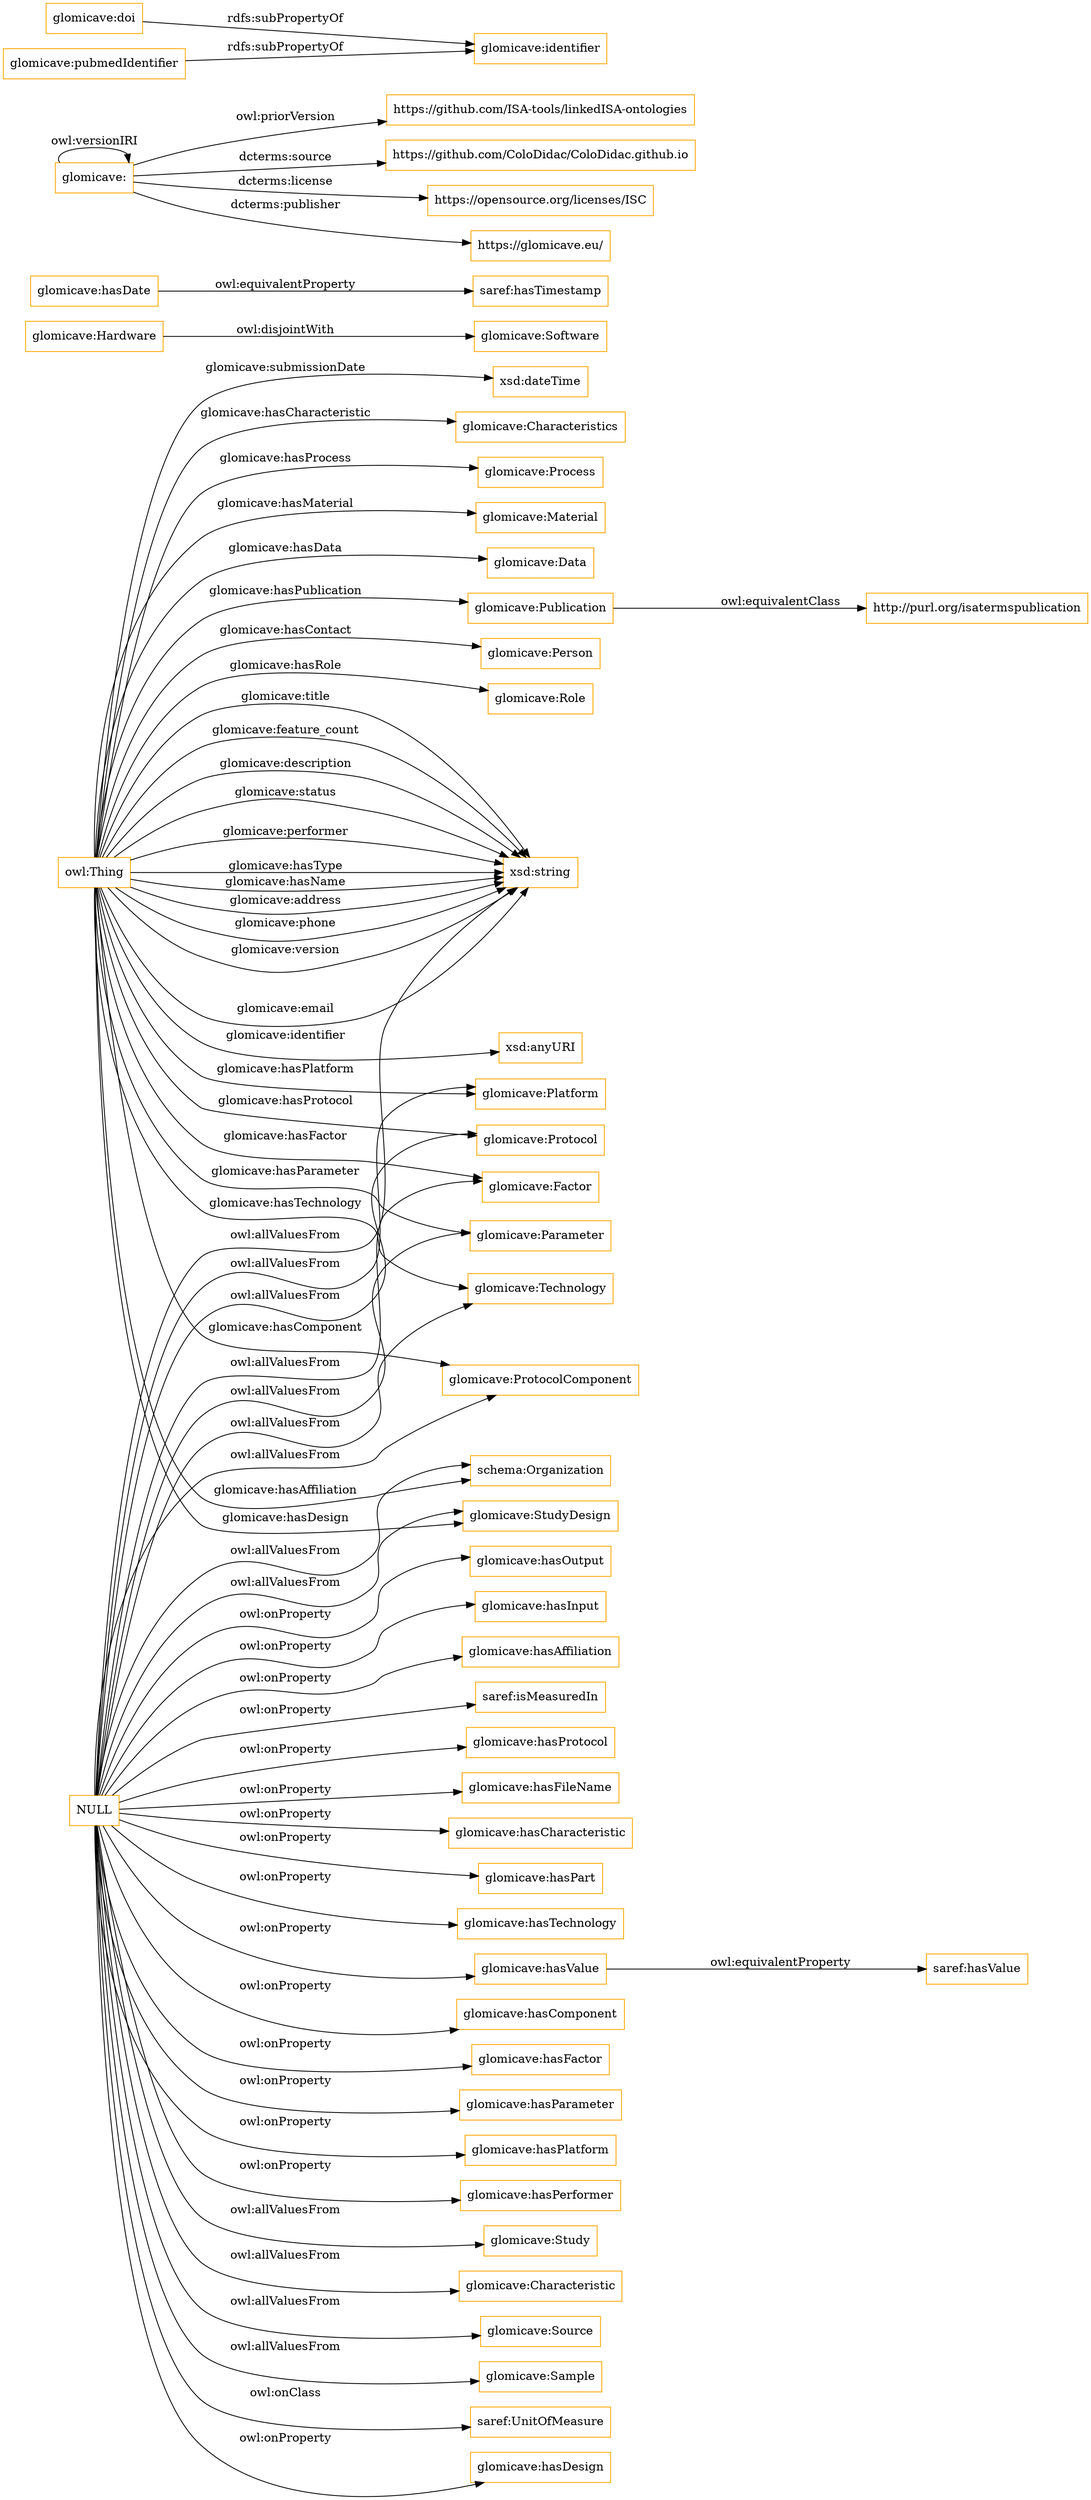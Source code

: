 digraph ar2dtool_diagram { 
rankdir=LR;
size="1501"
node [shape = rectangle, color="orange"]; "schema:Organization" "glomicave:StudyDesign" "glomicave:Technology" "glomicave:Study" "glomicave:Process" "glomicave:ProtocolComponent" "glomicave:Platform" "glomicave:Material" "glomicave:Characteristic" "glomicave:Protocol" "glomicave:Factor" "glomicave:Data" "glomicave:Publication" "glomicave:Hardware" "glomicave:Source" "glomicave:Parameter" "glomicave:Person" "glomicave:Role" "glomicave:Sample" "saref:UnitOfMeasure" "glomicave:Software" ; /*classes style*/
	"NULL" -> "glomicave:Factor" [ label = "owl:allValuesFrom" ];
	"NULL" -> "glomicave:Parameter" [ label = "owl:allValuesFrom" ];
	"NULL" -> "glomicave:hasDesign" [ label = "owl:onProperty" ];
	"NULL" -> "glomicave:hasOutput" [ label = "owl:onProperty" ];
	"NULL" -> "glomicave:Platform" [ label = "owl:allValuesFrom" ];
	"NULL" -> "glomicave:Protocol" [ label = "owl:allValuesFrom" ];
	"NULL" -> "glomicave:hasInput" [ label = "owl:onProperty" ];
	"NULL" -> "glomicave:hasAffiliation" [ label = "owl:onProperty" ];
	"NULL" -> "saref:isMeasuredIn" [ label = "owl:onProperty" ];
	"NULL" -> "glomicave:hasProtocol" [ label = "owl:onProperty" ];
	"NULL" -> "glomicave:Study" [ label = "owl:allValuesFrom" ];
	"NULL" -> "glomicave:hasFileName" [ label = "owl:onProperty" ];
	"NULL" -> "saref:UnitOfMeasure" [ label = "owl:onClass" ];
	"NULL" -> "glomicave:hasCharacteristic" [ label = "owl:onProperty" ];
	"NULL" -> "glomicave:Source" [ label = "owl:allValuesFrom" ];
	"NULL" -> "glomicave:ProtocolComponent" [ label = "owl:allValuesFrom" ];
	"NULL" -> "glomicave:Characteristic" [ label = "owl:allValuesFrom" ];
	"NULL" -> "glomicave:hasPart" [ label = "owl:onProperty" ];
	"NULL" -> "glomicave:hasTechnology" [ label = "owl:onProperty" ];
	"NULL" -> "glomicave:hasValue" [ label = "owl:onProperty" ];
	"NULL" -> "glomicave:StudyDesign" [ label = "owl:allValuesFrom" ];
	"NULL" -> "schema:Organization" [ label = "owl:allValuesFrom" ];
	"NULL" -> "glomicave:hasComponent" [ label = "owl:onProperty" ];
	"NULL" -> "glomicave:Technology" [ label = "owl:allValuesFrom" ];
	"NULL" -> "glomicave:hasFactor" [ label = "owl:onProperty" ];
	"NULL" -> "glomicave:hasParameter" [ label = "owl:onProperty" ];
	"NULL" -> "glomicave:hasPlatform" [ label = "owl:onProperty" ];
	"NULL" -> "glomicave:hasPerformer" [ label = "owl:onProperty" ];
	"NULL" -> "xsd:string" [ label = "owl:allValuesFrom" ];
	"NULL" -> "glomicave:Sample" [ label = "owl:allValuesFrom" ];
	"glomicave:hasDate" -> "saref:hasTimestamp" [ label = "owl:equivalentProperty" ];
	"glomicave:" -> "https://github.com/ISA-tools/linkedISA-ontologies" [ label = "owl:priorVersion" ];
	"glomicave:" -> "glomicave:" [ label = "owl:versionIRI" ];
	"glomicave:" -> "https://github.com/ColoDidac/ColoDidac.github.io" [ label = "dcterms:source" ];
	"glomicave:" -> "https://opensource.org/licenses/ISC" [ label = "dcterms:license" ];
	"glomicave:" -> "https://glomicave.eu/" [ label = "dcterms:publisher" ];
	"glomicave:doi" -> "glomicave:identifier" [ label = "rdfs:subPropertyOf" ];
	"glomicave:Hardware" -> "glomicave:Software" [ label = "owl:disjointWith" ];
	"glomicave:Publication" -> "http://purl.org/isatermspublication" [ label = "owl:equivalentClass" ];
	"glomicave:pubmedIdentifier" -> "glomicave:identifier" [ label = "rdfs:subPropertyOf" ];
	"glomicave:hasValue" -> "saref:hasValue" [ label = "owl:equivalentProperty" ];
	"owl:Thing" -> "xsd:string" [ label = "glomicave:email" ];
	"owl:Thing" -> "glomicave:ProtocolComponent" [ label = "glomicave:hasComponent" ];
	"owl:Thing" -> "xsd:anyURI" [ label = "glomicave:identifier" ];
	"owl:Thing" -> "glomicave:Platform" [ label = "glomicave:hasPlatform" ];
	"owl:Thing" -> "xsd:dateTime" [ label = "glomicave:submissionDate" ];
	"owl:Thing" -> "glomicave:Factor" [ label = "glomicave:hasFactor" ];
	"owl:Thing" -> "xsd:string" [ label = "glomicave:title" ];
	"owl:Thing" -> "xsd:string" [ label = "glomicave:feature_count" ];
	"owl:Thing" -> "glomicave:Data" [ label = "glomicave:hasData" ];
	"owl:Thing" -> "xsd:string" [ label = "glomicave:description" ];
	"owl:Thing" -> "glomicave:Process" [ label = "glomicave:hasProcess" ];
	"owl:Thing" -> "glomicave:Protocol" [ label = "glomicave:hasProtocol" ];
	"owl:Thing" -> "schema:Organization" [ label = "glomicave:hasAffiliation" ];
	"owl:Thing" -> "glomicave:Role" [ label = "glomicave:hasRole" ];
	"owl:Thing" -> "xsd:string" [ label = "glomicave:status" ];
	"owl:Thing" -> "xsd:string" [ label = "glomicave:performer" ];
	"owl:Thing" -> "glomicave:StudyDesign" [ label = "glomicave:hasDesign" ];
	"owl:Thing" -> "glomicave:Characteristics" [ label = "glomicave:hasCharacteristic" ];
	"owl:Thing" -> "xsd:string" [ label = "glomicave:hasType" ];
	"owl:Thing" -> "xsd:string" [ label = "glomicave:hasName" ];
	"owl:Thing" -> "glomicave:Person" [ label = "glomicave:hasContact" ];
	"owl:Thing" -> "xsd:string" [ label = "glomicave:address" ];
	"owl:Thing" -> "glomicave:Material" [ label = "glomicave:hasMaterial" ];
	"owl:Thing" -> "glomicave:Technology" [ label = "glomicave:hasTechnology" ];
	"owl:Thing" -> "xsd:string" [ label = "glomicave:phone" ];
	"owl:Thing" -> "glomicave:Publication" [ label = "glomicave:hasPublication" ];
	"owl:Thing" -> "xsd:string" [ label = "glomicave:version" ];
	"owl:Thing" -> "glomicave:Parameter" [ label = "glomicave:hasParameter" ];

}
